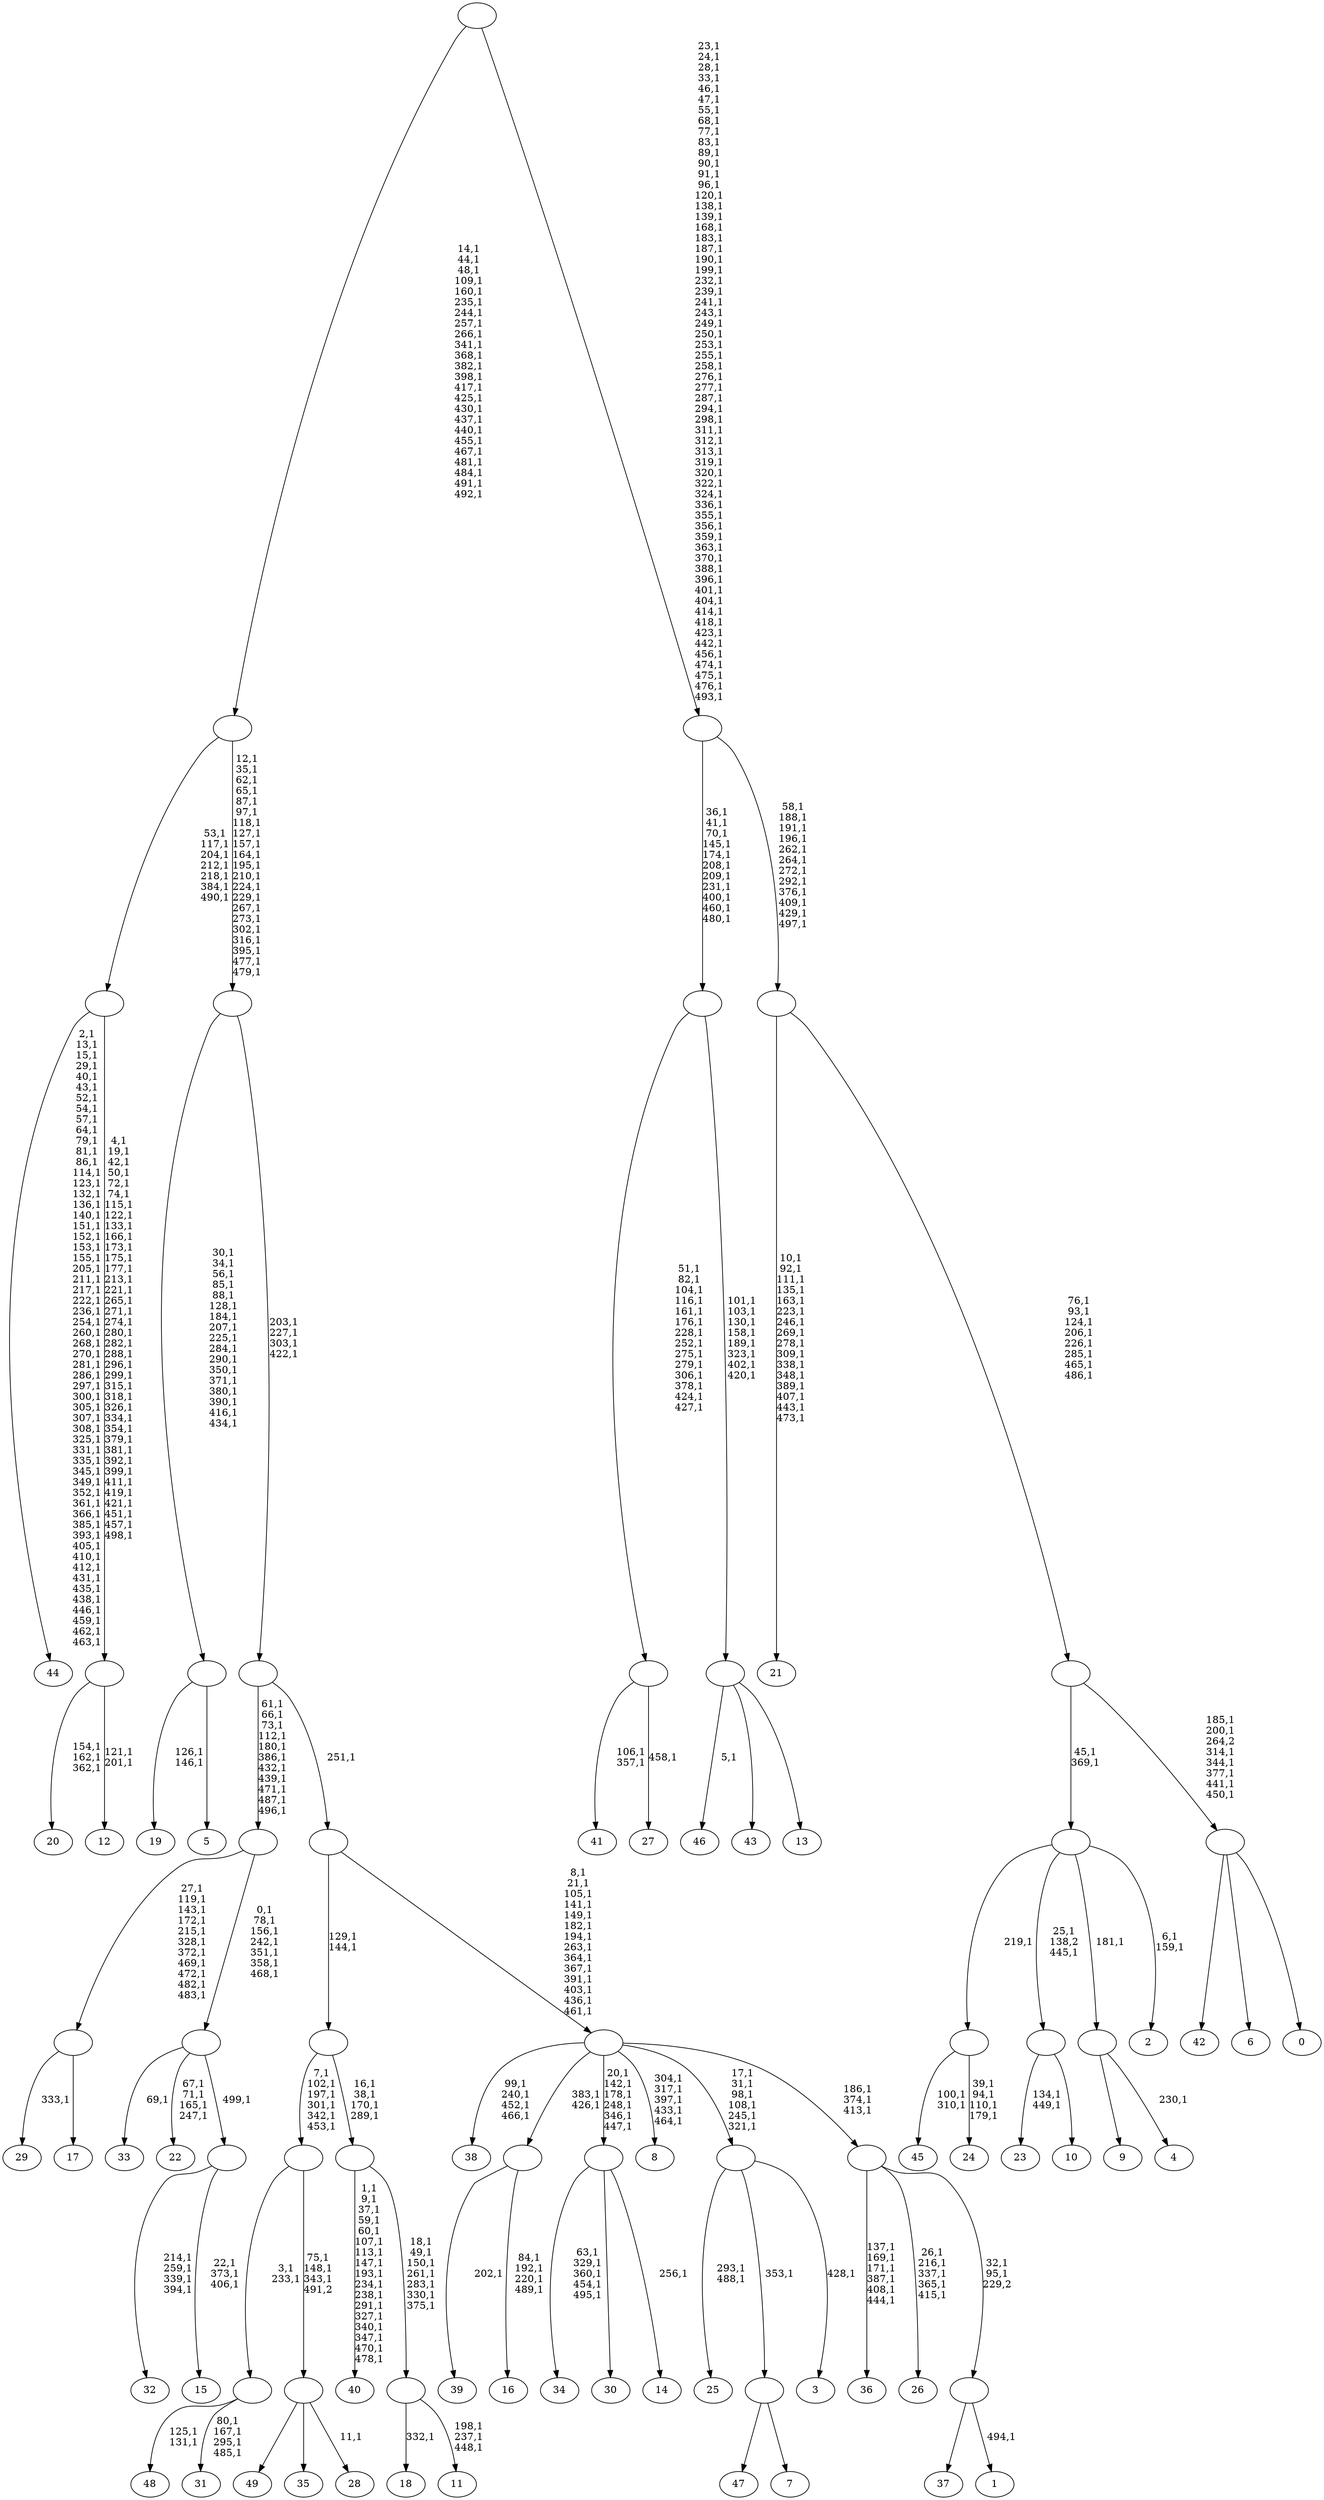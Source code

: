digraph T {
	550 [label="49"]
	549 [label="48"]
	546 [label="47"]
	545 [label="46"]
	543 [label="45"]
	540 [label="44"]
	481 [label="43"]
	480 [label="42"]
	479 [label="41"]
	476 [label="40"]
	458 [label="39"]
	456 [label="38"]
	451 [label="37"]
	450 [label="36"]
	443 [label="35"]
	442 [label="34"]
	436 [label="33"]
	434 [label="32"]
	429 [label="31"]
	424 [label=""]
	422 [label="30"]
	421 [label="29"]
	419 [label="28"]
	417 [label=""]
	414 [label=""]
	408 [label="27"]
	406 [label=""]
	392 [label="26"]
	386 [label="25"]
	383 [label="24"]
	378 [label=""]
	377 [label="23"]
	374 [label="22"]
	369 [label="21"]
	352 [label="20"]
	348 [label="19"]
	345 [label="18"]
	343 [label="17"]
	342 [label=""]
	331 [label="16"]
	326 [label=""]
	324 [label="15"]
	320 [label=""]
	319 [label=""]
	312 [label=""]
	301 [label="14"]
	299 [label=""]
	293 [label="13"]
	292 [label=""]
	284 [label=""]
	273 [label="12"]
	270 [label=""]
	232 [label=""]
	225 [label="11"]
	221 [label=""]
	214 [label=""]
	210 [label=""]
	208 [label="10"]
	207 [label=""]
	205 [label="9"]
	204 [label="8"]
	198 [label="7"]
	197 [label=""]
	196 [label="6"]
	195 [label="5"]
	194 [label=""]
	177 [label="4"]
	175 [label=""]
	174 [label="3"]
	172 [label=""]
	166 [label="2"]
	163 [label=""]
	161 [label="1"]
	159 [label=""]
	157 [label=""]
	154 [label=""]
	140 [label=""]
	139 [label=""]
	135 [label=""]
	114 [label=""]
	90 [label="0"]
	89 [label=""]
	82 [label=""]
	74 [label=""]
	62 [label=""]
	0 [label=""]
	424 -> 429 [label="80,1\n167,1\n295,1\n485,1"]
	424 -> 549 [label="125,1\n131,1"]
	417 -> 419 [label="11,1"]
	417 -> 550 [label=""]
	417 -> 443 [label=""]
	414 -> 417 [label="75,1\n148,1\n343,1\n491,2"]
	414 -> 424 [label="3,1\n233,1"]
	406 -> 408 [label="458,1"]
	406 -> 479 [label="106,1\n357,1"]
	378 -> 383 [label="39,1\n94,1\n110,1\n179,1"]
	378 -> 543 [label="100,1\n310,1"]
	342 -> 421 [label="333,1"]
	342 -> 343 [label=""]
	326 -> 331 [label="84,1\n192,1\n220,1\n489,1"]
	326 -> 458 [label="202,1"]
	320 -> 324 [label="22,1\n373,1\n406,1"]
	320 -> 434 [label="214,1\n259,1\n339,1\n394,1"]
	319 -> 374 [label="67,1\n71,1\n165,1\n247,1"]
	319 -> 436 [label="69,1"]
	319 -> 320 [label="499,1"]
	312 -> 319 [label="0,1\n78,1\n156,1\n242,1\n351,1\n358,1\n468,1"]
	312 -> 342 [label="27,1\n119,1\n143,1\n172,1\n215,1\n328,1\n372,1\n469,1\n472,1\n482,1\n483,1"]
	299 -> 301 [label="256,1"]
	299 -> 442 [label="63,1\n329,1\n360,1\n454,1\n495,1"]
	299 -> 422 [label=""]
	292 -> 545 [label="5,1"]
	292 -> 481 [label=""]
	292 -> 293 [label=""]
	284 -> 292 [label="101,1\n103,1\n130,1\n158,1\n189,1\n323,1\n402,1\n420,1"]
	284 -> 406 [label="51,1\n82,1\n104,1\n116,1\n161,1\n176,1\n228,1\n252,1\n275,1\n279,1\n306,1\n378,1\n424,1\n427,1"]
	270 -> 273 [label="121,1\n201,1"]
	270 -> 352 [label="154,1\n162,1\n362,1"]
	232 -> 270 [label="4,1\n19,1\n42,1\n50,1\n72,1\n74,1\n115,1\n122,1\n133,1\n166,1\n173,1\n175,1\n177,1\n213,1\n221,1\n265,1\n271,1\n274,1\n280,1\n282,1\n288,1\n296,1\n299,1\n315,1\n318,1\n326,1\n334,1\n354,1\n379,1\n381,1\n392,1\n399,1\n411,1\n419,1\n421,1\n451,1\n457,1\n498,1"]
	232 -> 540 [label="2,1\n13,1\n15,1\n29,1\n40,1\n43,1\n52,1\n54,1\n57,1\n64,1\n79,1\n81,1\n86,1\n114,1\n123,1\n132,1\n136,1\n140,1\n151,1\n152,1\n153,1\n155,1\n205,1\n211,1\n217,1\n222,1\n236,1\n254,1\n260,1\n268,1\n270,1\n281,1\n286,1\n297,1\n300,1\n305,1\n307,1\n308,1\n325,1\n331,1\n335,1\n345,1\n349,1\n352,1\n361,1\n366,1\n385,1\n393,1\n405,1\n410,1\n412,1\n431,1\n435,1\n438,1\n446,1\n459,1\n462,1\n463,1"]
	221 -> 225 [label="198,1\n237,1\n448,1"]
	221 -> 345 [label="332,1"]
	214 -> 221 [label="18,1\n49,1\n150,1\n261,1\n283,1\n330,1\n375,1"]
	214 -> 476 [label="1,1\n9,1\n37,1\n59,1\n60,1\n107,1\n113,1\n147,1\n193,1\n234,1\n238,1\n291,1\n327,1\n340,1\n347,1\n470,1\n478,1"]
	210 -> 214 [label="16,1\n38,1\n170,1\n289,1"]
	210 -> 414 [label="7,1\n102,1\n197,1\n301,1\n342,1\n453,1"]
	207 -> 377 [label="134,1\n449,1"]
	207 -> 208 [label=""]
	197 -> 546 [label=""]
	197 -> 198 [label=""]
	194 -> 348 [label="126,1\n146,1"]
	194 -> 195 [label=""]
	175 -> 177 [label="230,1"]
	175 -> 205 [label=""]
	172 -> 174 [label="428,1"]
	172 -> 386 [label="293,1\n488,1"]
	172 -> 197 [label="353,1"]
	163 -> 166 [label="6,1\n159,1"]
	163 -> 207 [label="25,1\n138,2\n445,1"]
	163 -> 378 [label="219,1"]
	163 -> 175 [label="181,1"]
	159 -> 161 [label="494,1"]
	159 -> 451 [label=""]
	157 -> 159 [label="32,1\n95,1\n229,2"]
	157 -> 392 [label="26,1\n216,1\n337,1\n365,1\n415,1"]
	157 -> 450 [label="137,1\n169,1\n171,1\n387,1\n408,1\n444,1"]
	154 -> 157 [label="186,1\n374,1\n413,1"]
	154 -> 172 [label="17,1\n31,1\n98,1\n108,1\n245,1\n321,1"]
	154 -> 204 [label="304,1\n317,1\n397,1\n433,1\n464,1"]
	154 -> 299 [label="20,1\n142,1\n178,1\n248,1\n346,1\n447,1"]
	154 -> 326 [label="383,1\n426,1"]
	154 -> 456 [label="99,1\n240,1\n452,1\n466,1"]
	140 -> 154 [label="8,1\n21,1\n105,1\n141,1\n149,1\n182,1\n194,1\n263,1\n364,1\n367,1\n391,1\n403,1\n436,1\n461,1"]
	140 -> 210 [label="129,1\n144,1"]
	139 -> 312 [label="61,1\n66,1\n73,1\n112,1\n180,1\n386,1\n432,1\n439,1\n471,1\n487,1\n496,1"]
	139 -> 140 [label="251,1"]
	135 -> 139 [label="203,1\n227,1\n303,1\n422,1"]
	135 -> 194 [label="30,1\n34,1\n56,1\n85,1\n88,1\n128,1\n184,1\n207,1\n225,1\n284,1\n290,1\n350,1\n371,1\n380,1\n390,1\n416,1\n434,1"]
	114 -> 135 [label="12,1\n35,1\n62,1\n65,1\n87,1\n97,1\n118,1\n127,1\n157,1\n164,1\n195,1\n210,1\n224,1\n229,1\n267,1\n273,1\n302,1\n316,1\n395,1\n477,1\n479,1"]
	114 -> 232 [label="53,1\n117,1\n204,1\n212,1\n218,1\n384,1\n490,1"]
	89 -> 480 [label=""]
	89 -> 196 [label=""]
	89 -> 90 [label=""]
	82 -> 89 [label="185,1\n200,1\n264,2\n314,1\n344,1\n377,1\n441,1\n450,1"]
	82 -> 163 [label="45,1\n369,1"]
	74 -> 82 [label="76,1\n93,1\n124,1\n206,1\n226,1\n285,1\n465,1\n486,1"]
	74 -> 369 [label="10,1\n92,1\n111,1\n135,1\n163,1\n223,1\n246,1\n269,1\n278,1\n309,1\n338,1\n348,1\n389,1\n407,1\n443,1\n473,1"]
	62 -> 74 [label="58,1\n188,1\n191,1\n196,1\n262,1\n264,1\n272,1\n292,1\n376,1\n409,1\n429,1\n497,1"]
	62 -> 284 [label="36,1\n41,1\n70,1\n145,1\n174,1\n208,1\n209,1\n231,1\n400,1\n460,1\n480,1"]
	0 -> 62 [label="23,1\n24,1\n28,1\n33,1\n46,1\n47,1\n55,1\n68,1\n77,1\n83,1\n89,1\n90,1\n91,1\n96,1\n120,1\n138,1\n139,1\n168,1\n183,1\n187,1\n190,1\n199,1\n232,1\n239,1\n241,1\n243,1\n249,1\n250,1\n253,1\n255,1\n258,1\n276,1\n277,1\n287,1\n294,1\n298,1\n311,1\n312,1\n313,1\n319,1\n320,1\n322,1\n324,1\n336,1\n355,1\n356,1\n359,1\n363,1\n370,1\n388,1\n396,1\n401,1\n404,1\n414,1\n418,1\n423,1\n442,1\n456,1\n474,1\n475,1\n476,1\n493,1"]
	0 -> 114 [label="14,1\n44,1\n48,1\n109,1\n160,1\n235,1\n244,1\n257,1\n266,1\n341,1\n368,1\n382,1\n398,1\n417,1\n425,1\n430,1\n437,1\n440,1\n455,1\n467,1\n481,1\n484,1\n491,1\n492,1"]
}
